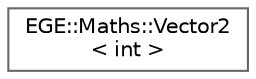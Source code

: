 digraph "Graphical Class Hierarchy"
{
 // LATEX_PDF_SIZE
  bgcolor="transparent";
  edge [fontname=Helvetica,fontsize=10,labelfontname=Helvetica,labelfontsize=10];
  node [fontname=Helvetica,fontsize=10,shape=box,height=0.2,width=0.4];
  rankdir="LR";
  Node0 [id="Node000000",label="EGE::Maths::Vector2\l\< int \>",height=0.2,width=0.4,color="grey40", fillcolor="white", style="filled",URL="$classEGE_1_1Maths_1_1Vector2.html",tooltip=" "];
}
